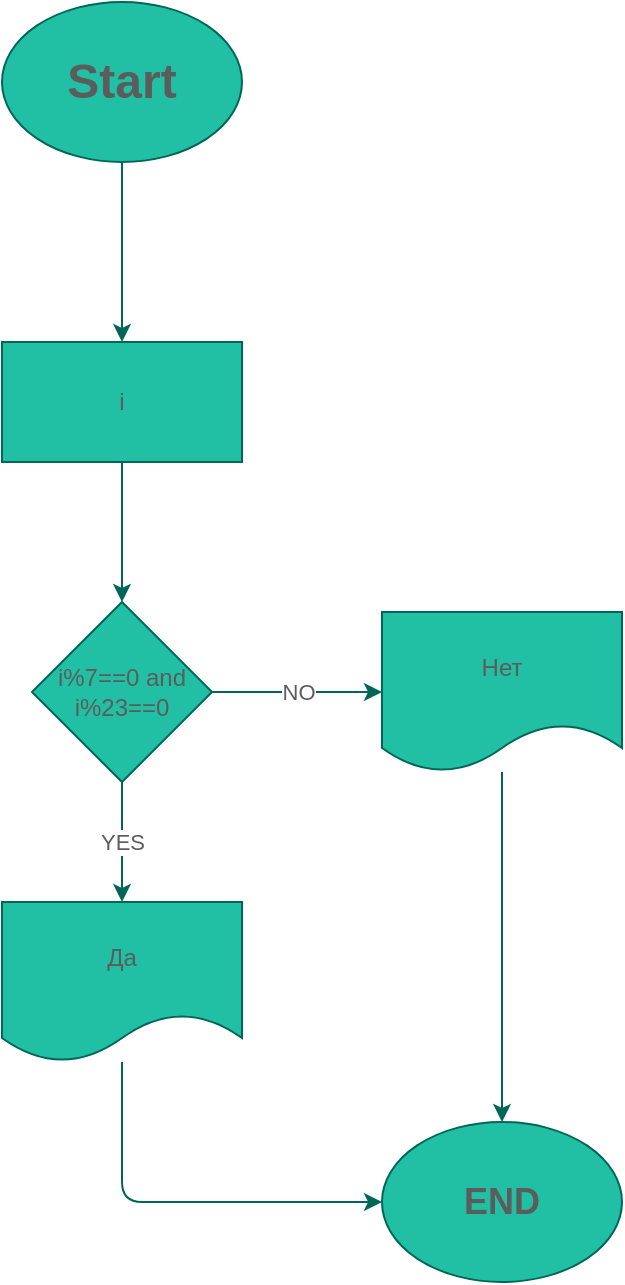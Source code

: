 <mxfile version="17.4.6" type="device"><diagram id="YIl6Gj8w6KZsPYj7dWux" name="Page-1"><mxGraphModel dx="1422" dy="762" grid="1" gridSize="10" guides="1" tooltips="1" connect="1" arrows="1" fold="1" page="1" pageScale="1" pageWidth="850" pageHeight="1100" math="0" shadow="0"><root><mxCell id="0"/><mxCell id="1" parent="0"/><mxCell id="xeLOauLTBK5k9HGv-Xss-3" value="" style="edgeStyle=orthogonalEdgeStyle;curved=0;rounded=1;sketch=0;orthogonalLoop=1;jettySize=auto;html=1;fontColor=#5C5C5C;strokeColor=#006658;fillColor=#21C0A5;" edge="1" parent="1" source="xeLOauLTBK5k9HGv-Xss-1" target="xeLOauLTBK5k9HGv-Xss-2"><mxGeometry relative="1" as="geometry"/></mxCell><mxCell id="xeLOauLTBK5k9HGv-Xss-1" value="&lt;h1&gt;Start&lt;/h1&gt;" style="ellipse;whiteSpace=wrap;html=1;rounded=0;sketch=0;fontColor=#5C5C5C;strokeColor=#006658;fillColor=#21C0A5;" vertex="1" parent="1"><mxGeometry width="120" height="80" as="geometry"/></mxCell><mxCell id="xeLOauLTBK5k9HGv-Xss-5" value="" style="edgeStyle=orthogonalEdgeStyle;curved=0;rounded=1;sketch=0;orthogonalLoop=1;jettySize=auto;html=1;fontColor=#5C5C5C;strokeColor=#006658;fillColor=#21C0A5;" edge="1" parent="1" source="xeLOauLTBK5k9HGv-Xss-2"><mxGeometry relative="1" as="geometry"><mxPoint x="60" y="300" as="targetPoint"/></mxGeometry></mxCell><mxCell id="xeLOauLTBK5k9HGv-Xss-2" value="i" style="whiteSpace=wrap;html=1;fillColor=#21C0A5;strokeColor=#006658;fontColor=#5C5C5C;rounded=0;sketch=0;" vertex="1" parent="1"><mxGeometry y="170" width="120" height="60" as="geometry"/></mxCell><mxCell id="xeLOauLTBK5k9HGv-Xss-9" value="NO" style="edgeStyle=orthogonalEdgeStyle;curved=0;rounded=1;sketch=0;orthogonalLoop=1;jettySize=auto;html=1;fontColor=#5C5C5C;strokeColor=#006658;fillColor=#21C0A5;" edge="1" parent="1" source="xeLOauLTBK5k9HGv-Xss-6" target="xeLOauLTBK5k9HGv-Xss-8"><mxGeometry relative="1" as="geometry"/></mxCell><mxCell id="xeLOauLTBK5k9HGv-Xss-11" value="YES" style="edgeStyle=orthogonalEdgeStyle;curved=0;rounded=1;sketch=0;orthogonalLoop=1;jettySize=auto;html=1;fontColor=#5C5C5C;strokeColor=#006658;fillColor=#21C0A5;" edge="1" parent="1" source="xeLOauLTBK5k9HGv-Xss-6" target="xeLOauLTBK5k9HGv-Xss-10"><mxGeometry relative="1" as="geometry"/></mxCell><mxCell id="xeLOauLTBK5k9HGv-Xss-6" value="i%7==0 and&lt;br&gt;i%23==0" style="rhombus;whiteSpace=wrap;html=1;rounded=0;sketch=0;fontColor=#5C5C5C;strokeColor=#006658;fillColor=#21C0A5;" vertex="1" parent="1"><mxGeometry x="15" y="300" width="90" height="90" as="geometry"/></mxCell><mxCell id="xeLOauLTBK5k9HGv-Xss-13" style="edgeStyle=orthogonalEdgeStyle;curved=0;rounded=1;sketch=0;orthogonalLoop=1;jettySize=auto;html=1;entryX=0.5;entryY=0;entryDx=0;entryDy=0;fontColor=#5C5C5C;strokeColor=#006658;fillColor=#21C0A5;" edge="1" parent="1" source="xeLOauLTBK5k9HGv-Xss-8" target="xeLOauLTBK5k9HGv-Xss-12"><mxGeometry relative="1" as="geometry"/></mxCell><mxCell id="xeLOauLTBK5k9HGv-Xss-8" value="Нет" style="shape=document;whiteSpace=wrap;html=1;boundedLbl=1;rounded=0;sketch=0;fontColor=#5C5C5C;strokeColor=#006658;fillColor=#21C0A5;" vertex="1" parent="1"><mxGeometry x="190" y="305" width="120" height="80" as="geometry"/></mxCell><mxCell id="xeLOauLTBK5k9HGv-Xss-14" style="edgeStyle=orthogonalEdgeStyle;curved=0;rounded=1;sketch=0;orthogonalLoop=1;jettySize=auto;html=1;entryX=0;entryY=0.5;entryDx=0;entryDy=0;fontColor=#5C5C5C;strokeColor=#006658;fillColor=#21C0A5;" edge="1" parent="1" source="xeLOauLTBK5k9HGv-Xss-10" target="xeLOauLTBK5k9HGv-Xss-12"><mxGeometry relative="1" as="geometry"><Array as="points"><mxPoint x="60" y="600"/></Array></mxGeometry></mxCell><mxCell id="xeLOauLTBK5k9HGv-Xss-10" value="Да" style="shape=document;whiteSpace=wrap;html=1;boundedLbl=1;rounded=0;sketch=0;fontColor=#5C5C5C;strokeColor=#006658;fillColor=#21C0A5;" vertex="1" parent="1"><mxGeometry y="450" width="120" height="80" as="geometry"/></mxCell><mxCell id="xeLOauLTBK5k9HGv-Xss-12" value="&lt;h2&gt;END&lt;/h2&gt;" style="ellipse;whiteSpace=wrap;html=1;rounded=0;sketch=0;fontColor=#5C5C5C;strokeColor=#006658;fillColor=#21C0A5;" vertex="1" parent="1"><mxGeometry x="190" y="560" width="120" height="80" as="geometry"/></mxCell></root></mxGraphModel></diagram></mxfile>